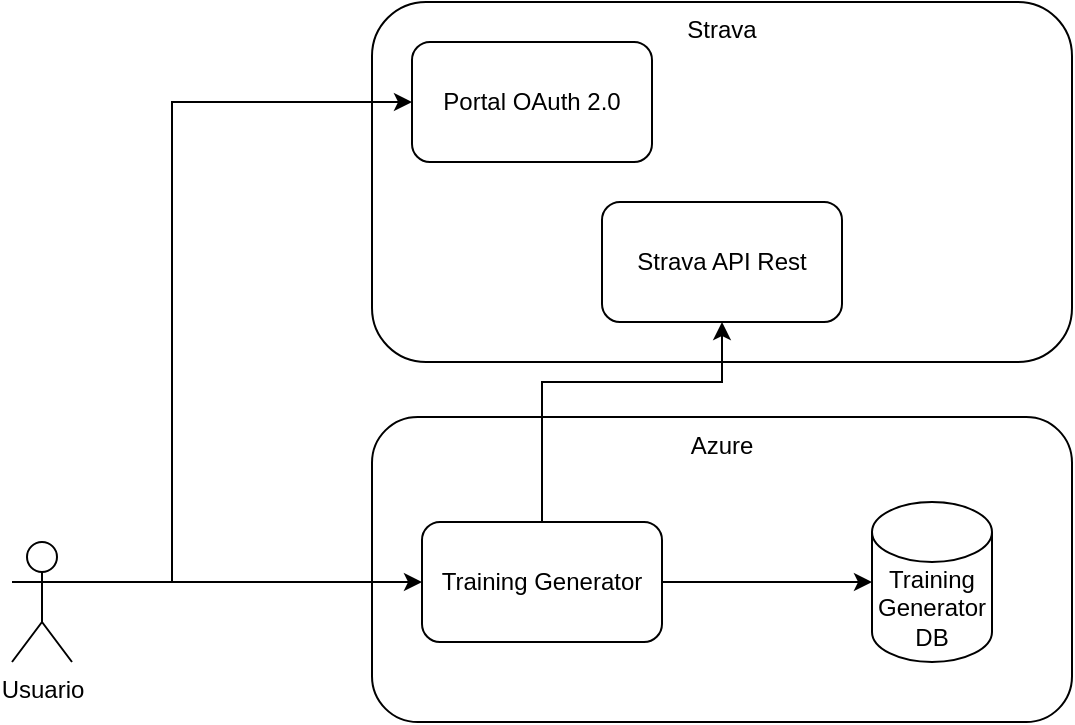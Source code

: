 <mxfile version="21.3.2" type="device">
  <diagram name="Página-1" id="tGasbVyNzPwbUm8kwMrS">
    <mxGraphModel dx="1434" dy="1933" grid="1" gridSize="10" guides="1" tooltips="1" connect="1" arrows="1" fold="1" page="1" pageScale="1" pageWidth="827" pageHeight="1169" math="0" shadow="0">
      <root>
        <mxCell id="0" />
        <mxCell id="1" parent="0" />
        <mxCell id="ZWd0pGW9QoSTtCzK0dMh-79" value="Azure" style="rounded=1;whiteSpace=wrap;html=1;verticalAlign=top;" vertex="1" parent="1">
          <mxGeometry x="280" y="137.5" width="350" height="152.5" as="geometry" />
        </mxCell>
        <mxCell id="ZWd0pGW9QoSTtCzK0dMh-72" style="edgeStyle=orthogonalEdgeStyle;rounded=0;orthogonalLoop=1;jettySize=auto;html=1;exitX=1;exitY=0.5;exitDx=0;exitDy=0;entryX=0;entryY=0.5;entryDx=0;entryDy=0;entryPerimeter=0;" edge="1" parent="1" source="ZWd0pGW9QoSTtCzK0dMh-68" target="ZWd0pGW9QoSTtCzK0dMh-71">
          <mxGeometry relative="1" as="geometry" />
        </mxCell>
        <mxCell id="ZWd0pGW9QoSTtCzK0dMh-68" value="Training Generator" style="rounded=1;whiteSpace=wrap;html=1;" vertex="1" parent="1">
          <mxGeometry x="305" y="190" width="120" height="60" as="geometry" />
        </mxCell>
        <mxCell id="ZWd0pGW9QoSTtCzK0dMh-69" value="Strava" style="rounded=1;whiteSpace=wrap;html=1;verticalAlign=top;" vertex="1" parent="1">
          <mxGeometry x="280" y="-70" width="350" height="180" as="geometry" />
        </mxCell>
        <mxCell id="ZWd0pGW9QoSTtCzK0dMh-74" style="edgeStyle=orthogonalEdgeStyle;rounded=0;orthogonalLoop=1;jettySize=auto;html=1;exitX=1;exitY=0.333;exitDx=0;exitDy=0;exitPerimeter=0;entryX=0;entryY=0.5;entryDx=0;entryDy=0;" edge="1" parent="1" source="ZWd0pGW9QoSTtCzK0dMh-70" target="ZWd0pGW9QoSTtCzK0dMh-68">
          <mxGeometry relative="1" as="geometry" />
        </mxCell>
        <mxCell id="ZWd0pGW9QoSTtCzK0dMh-75" style="edgeStyle=orthogonalEdgeStyle;rounded=0;orthogonalLoop=1;jettySize=auto;html=1;exitX=1;exitY=0.333;exitDx=0;exitDy=0;exitPerimeter=0;" edge="1" parent="1" source="ZWd0pGW9QoSTtCzK0dMh-70" target="ZWd0pGW9QoSTtCzK0dMh-76">
          <mxGeometry relative="1" as="geometry">
            <Array as="points">
              <mxPoint x="180" y="220" />
              <mxPoint x="180" y="-20" />
            </Array>
          </mxGeometry>
        </mxCell>
        <mxCell id="ZWd0pGW9QoSTtCzK0dMh-70" value="Usuario" style="shape=umlActor;verticalLabelPosition=bottom;verticalAlign=top;html=1;outlineConnect=0;" vertex="1" parent="1">
          <mxGeometry x="100" y="200" width="30" height="60" as="geometry" />
        </mxCell>
        <mxCell id="ZWd0pGW9QoSTtCzK0dMh-71" value="Training Generator DB" style="shape=cylinder3;whiteSpace=wrap;html=1;boundedLbl=1;backgroundOutline=1;size=15;" vertex="1" parent="1">
          <mxGeometry x="530" y="180" width="60" height="80" as="geometry" />
        </mxCell>
        <mxCell id="ZWd0pGW9QoSTtCzK0dMh-76" value="Portal OAuth 2.0" style="rounded=1;whiteSpace=wrap;html=1;" vertex="1" parent="1">
          <mxGeometry x="300" y="-50" width="120" height="60" as="geometry" />
        </mxCell>
        <mxCell id="ZWd0pGW9QoSTtCzK0dMh-77" value="Strava API Rest" style="rounded=1;whiteSpace=wrap;html=1;" vertex="1" parent="1">
          <mxGeometry x="395" y="30" width="120" height="60" as="geometry" />
        </mxCell>
        <mxCell id="ZWd0pGW9QoSTtCzK0dMh-73" style="edgeStyle=orthogonalEdgeStyle;rounded=0;orthogonalLoop=1;jettySize=auto;html=1;exitX=0.5;exitY=0;exitDx=0;exitDy=0;" edge="1" parent="1" source="ZWd0pGW9QoSTtCzK0dMh-68" target="ZWd0pGW9QoSTtCzK0dMh-77">
          <mxGeometry relative="1" as="geometry">
            <Array as="points">
              <mxPoint x="365" y="120" />
              <mxPoint x="455" y="120" />
            </Array>
          </mxGeometry>
        </mxCell>
      </root>
    </mxGraphModel>
  </diagram>
</mxfile>
